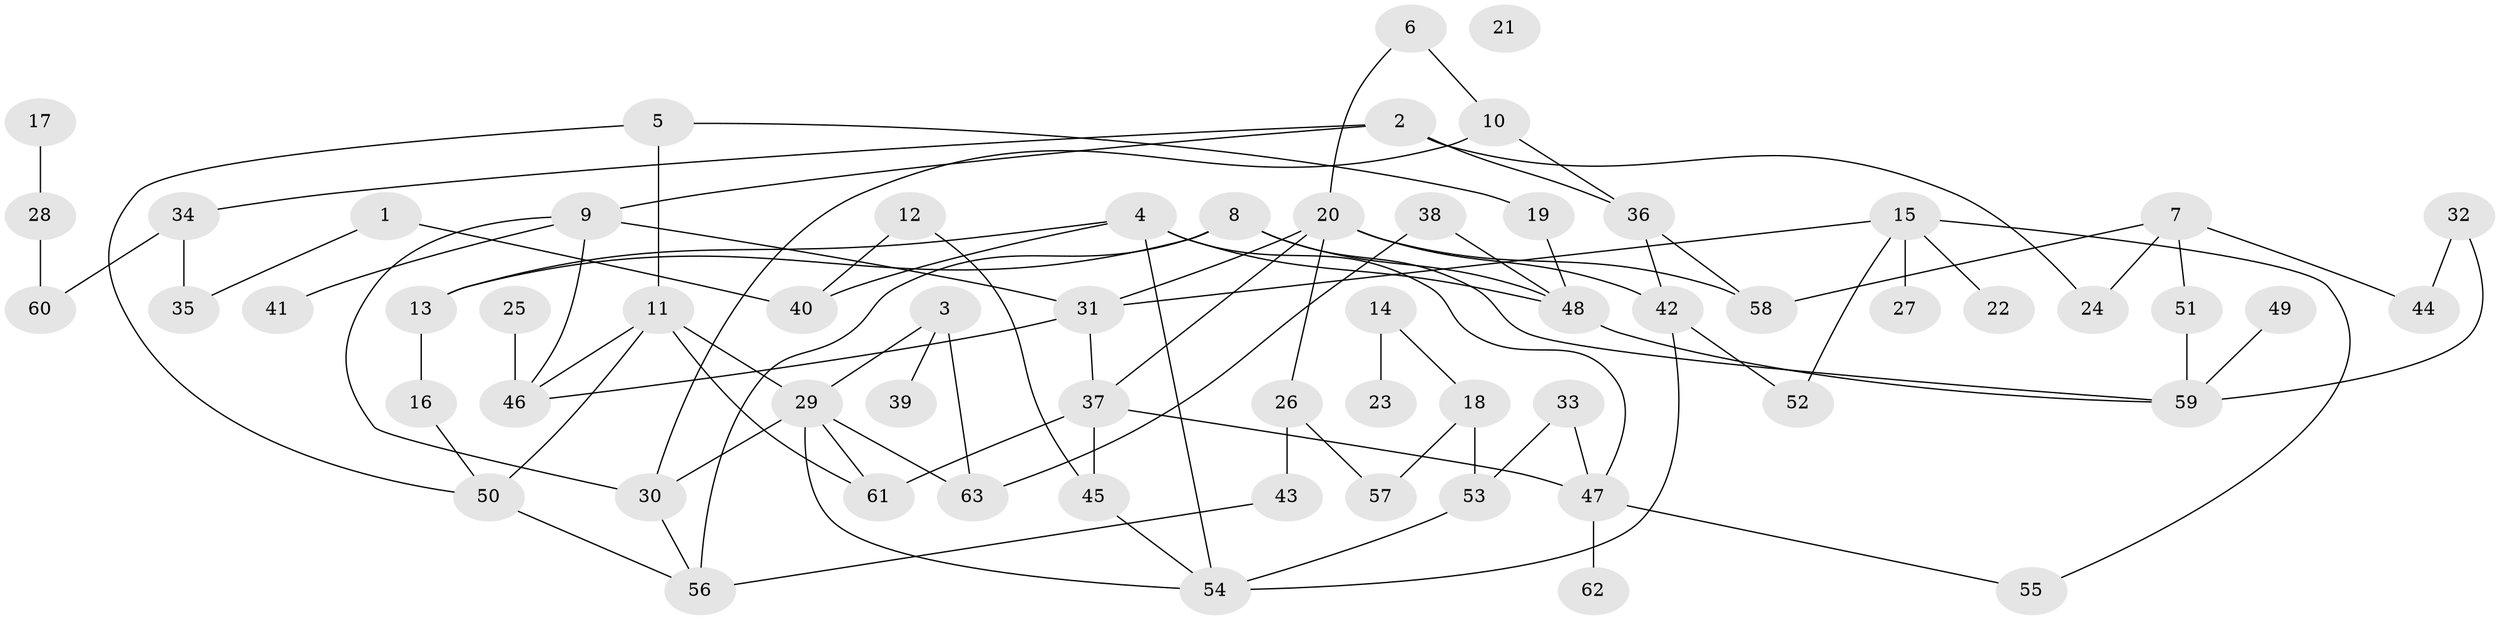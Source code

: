 // coarse degree distribution, {2: 0.3409090909090909, 5: 0.09090909090909091, 1: 0.20454545454545456, 3: 0.13636363636363635, 0: 0.022727272727272728, 4: 0.13636363636363635, 7: 0.022727272727272728, 6: 0.022727272727272728, 8: 0.022727272727272728}
// Generated by graph-tools (version 1.1) at 2025/42/03/04/25 21:42:36]
// undirected, 63 vertices, 92 edges
graph export_dot {
graph [start="1"]
  node [color=gray90,style=filled];
  1;
  2;
  3;
  4;
  5;
  6;
  7;
  8;
  9;
  10;
  11;
  12;
  13;
  14;
  15;
  16;
  17;
  18;
  19;
  20;
  21;
  22;
  23;
  24;
  25;
  26;
  27;
  28;
  29;
  30;
  31;
  32;
  33;
  34;
  35;
  36;
  37;
  38;
  39;
  40;
  41;
  42;
  43;
  44;
  45;
  46;
  47;
  48;
  49;
  50;
  51;
  52;
  53;
  54;
  55;
  56;
  57;
  58;
  59;
  60;
  61;
  62;
  63;
  1 -- 35;
  1 -- 40;
  2 -- 9;
  2 -- 24;
  2 -- 34;
  2 -- 36;
  3 -- 29;
  3 -- 39;
  3 -- 63;
  4 -- 13;
  4 -- 40;
  4 -- 47;
  4 -- 48;
  4 -- 54;
  5 -- 11;
  5 -- 19;
  5 -- 50;
  6 -- 10;
  6 -- 20;
  7 -- 24;
  7 -- 44;
  7 -- 51;
  7 -- 58;
  8 -- 13;
  8 -- 48;
  8 -- 56;
  8 -- 59;
  9 -- 30;
  9 -- 31;
  9 -- 41;
  9 -- 46;
  10 -- 30;
  10 -- 36;
  11 -- 29;
  11 -- 46;
  11 -- 50;
  11 -- 61;
  12 -- 40;
  12 -- 45;
  13 -- 16;
  14 -- 18;
  14 -- 23;
  15 -- 22;
  15 -- 27;
  15 -- 31;
  15 -- 52;
  15 -- 55;
  16 -- 50;
  17 -- 28;
  18 -- 53;
  18 -- 57;
  19 -- 48;
  20 -- 26;
  20 -- 31;
  20 -- 37;
  20 -- 42;
  20 -- 58;
  25 -- 46;
  26 -- 43;
  26 -- 57;
  28 -- 60;
  29 -- 30;
  29 -- 54;
  29 -- 61;
  29 -- 63;
  30 -- 56;
  31 -- 37;
  31 -- 46;
  32 -- 44;
  32 -- 59;
  33 -- 47;
  33 -- 53;
  34 -- 35;
  34 -- 60;
  36 -- 42;
  36 -- 58;
  37 -- 45;
  37 -- 47;
  37 -- 61;
  38 -- 48;
  38 -- 63;
  42 -- 52;
  42 -- 54;
  43 -- 56;
  45 -- 54;
  47 -- 55;
  47 -- 62;
  48 -- 59;
  49 -- 59;
  50 -- 56;
  51 -- 59;
  53 -- 54;
}
